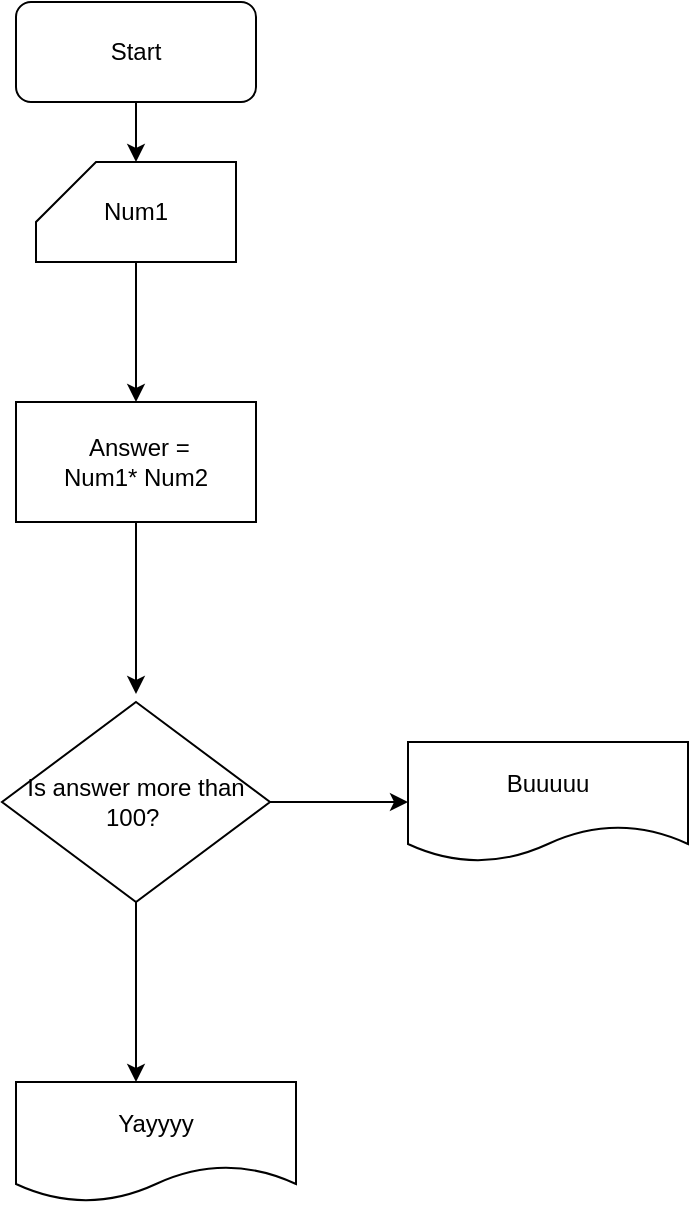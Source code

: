 <mxfile version="22.1.3" type="github">
  <diagram id="C5RBs43oDa-KdzZeNtuy" name="Page-1">
    <mxGraphModel dx="1434" dy="758" grid="1" gridSize="10" guides="1" tooltips="1" connect="1" arrows="1" fold="1" page="1" pageScale="1" pageWidth="827" pageHeight="1169" math="0" shadow="0">
      <root>
        <mxCell id="WIyWlLk6GJQsqaUBKTNV-0" />
        <mxCell id="WIyWlLk6GJQsqaUBKTNV-1" parent="WIyWlLk6GJQsqaUBKTNV-0" />
        <mxCell id="WniCA2Gf39MnclZsc7Ap-36" style="edgeStyle=orthogonalEdgeStyle;rounded=0;orthogonalLoop=1;jettySize=auto;html=1;exitX=0.5;exitY=1;exitDx=0;exitDy=0;" edge="1" parent="WIyWlLk6GJQsqaUBKTNV-1" source="WniCA2Gf39MnclZsc7Ap-0" target="WniCA2Gf39MnclZsc7Ap-34">
          <mxGeometry relative="1" as="geometry" />
        </mxCell>
        <mxCell id="WniCA2Gf39MnclZsc7Ap-0" value="Start" style="rounded=1;whiteSpace=wrap;html=1;" vertex="1" parent="WIyWlLk6GJQsqaUBKTNV-1">
          <mxGeometry x="354" width="120" height="50" as="geometry" />
        </mxCell>
        <mxCell id="WniCA2Gf39MnclZsc7Ap-53" value="" style="edgeStyle=orthogonalEdgeStyle;rounded=0;orthogonalLoop=1;jettySize=auto;html=1;" edge="1" parent="WIyWlLk6GJQsqaUBKTNV-1" source="WniCA2Gf39MnclZsc7Ap-34" target="WniCA2Gf39MnclZsc7Ap-50">
          <mxGeometry relative="1" as="geometry" />
        </mxCell>
        <mxCell id="WniCA2Gf39MnclZsc7Ap-34" value="Num1" style="shape=card;whiteSpace=wrap;html=1;" vertex="1" parent="WIyWlLk6GJQsqaUBKTNV-1">
          <mxGeometry x="364" y="80" width="100" height="50" as="geometry" />
        </mxCell>
        <mxCell id="WniCA2Gf39MnclZsc7Ap-45" value="" style="edgeStyle=orthogonalEdgeStyle;rounded=0;orthogonalLoop=1;jettySize=auto;html=1;" edge="1" parent="WIyWlLk6GJQsqaUBKTNV-1" source="WniCA2Gf39MnclZsc7Ap-40">
          <mxGeometry relative="1" as="geometry">
            <mxPoint x="414" y="540" as="targetPoint" />
          </mxGeometry>
        </mxCell>
        <mxCell id="WniCA2Gf39MnclZsc7Ap-58" value="" style="edgeStyle=orthogonalEdgeStyle;rounded=0;orthogonalLoop=1;jettySize=auto;html=1;" edge="1" parent="WIyWlLk6GJQsqaUBKTNV-1" source="WniCA2Gf39MnclZsc7Ap-40" target="WniCA2Gf39MnclZsc7Ap-57">
          <mxGeometry relative="1" as="geometry" />
        </mxCell>
        <mxCell id="WniCA2Gf39MnclZsc7Ap-40" value="Is answer more than 100?&amp;nbsp;" style="rhombus;whiteSpace=wrap;html=1;" vertex="1" parent="WIyWlLk6GJQsqaUBKTNV-1">
          <mxGeometry x="347" y="350" width="134" height="100" as="geometry" />
        </mxCell>
        <mxCell id="WniCA2Gf39MnclZsc7Ap-54" value="" style="edgeStyle=orthogonalEdgeStyle;rounded=0;orthogonalLoop=1;jettySize=auto;html=1;" edge="1" parent="WIyWlLk6GJQsqaUBKTNV-1" source="WniCA2Gf39MnclZsc7Ap-50">
          <mxGeometry relative="1" as="geometry">
            <mxPoint x="414" y="346" as="targetPoint" />
          </mxGeometry>
        </mxCell>
        <mxCell id="WniCA2Gf39MnclZsc7Ap-50" value="&amp;nbsp;Answer =&lt;br&gt;Num1* Num2" style="whiteSpace=wrap;html=1;" vertex="1" parent="WIyWlLk6GJQsqaUBKTNV-1">
          <mxGeometry x="354" y="200" width="120" height="60" as="geometry" />
        </mxCell>
        <mxCell id="WniCA2Gf39MnclZsc7Ap-56" value="Yayyyy" style="shape=document;whiteSpace=wrap;html=1;boundedLbl=1;" vertex="1" parent="WIyWlLk6GJQsqaUBKTNV-1">
          <mxGeometry x="354" y="540" width="140" height="60" as="geometry" />
        </mxCell>
        <mxCell id="WniCA2Gf39MnclZsc7Ap-57" value="Buuuuu" style="shape=document;whiteSpace=wrap;html=1;boundedLbl=1;" vertex="1" parent="WIyWlLk6GJQsqaUBKTNV-1">
          <mxGeometry x="550" y="370" width="140" height="60" as="geometry" />
        </mxCell>
      </root>
    </mxGraphModel>
  </diagram>
</mxfile>
